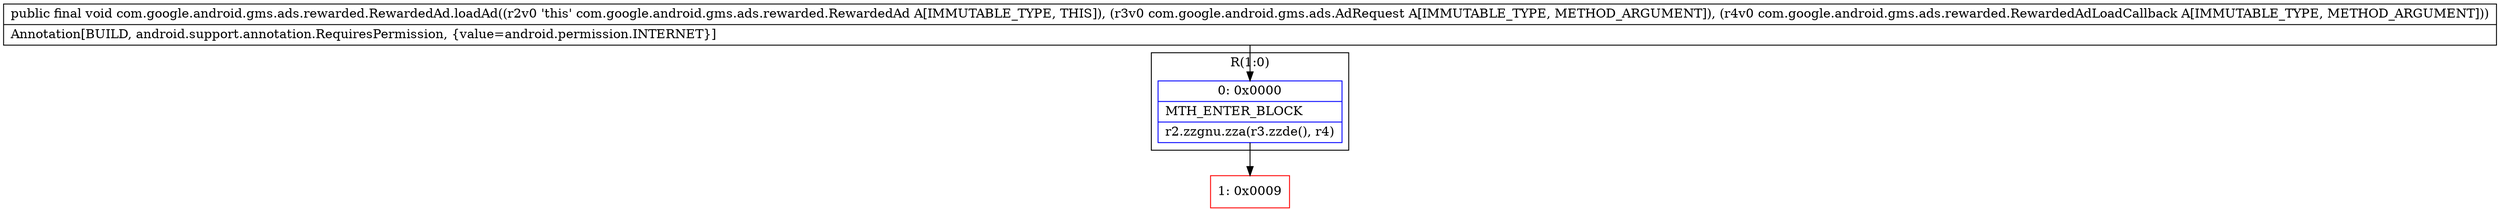 digraph "CFG forcom.google.android.gms.ads.rewarded.RewardedAd.loadAd(Lcom\/google\/android\/gms\/ads\/AdRequest;Lcom\/google\/android\/gms\/ads\/rewarded\/RewardedAdLoadCallback;)V" {
subgraph cluster_Region_1211541780 {
label = "R(1:0)";
node [shape=record,color=blue];
Node_0 [shape=record,label="{0\:\ 0x0000|MTH_ENTER_BLOCK\l|r2.zzgnu.zza(r3.zzde(), r4)\l}"];
}
Node_1 [shape=record,color=red,label="{1\:\ 0x0009}"];
MethodNode[shape=record,label="{public final void com.google.android.gms.ads.rewarded.RewardedAd.loadAd((r2v0 'this' com.google.android.gms.ads.rewarded.RewardedAd A[IMMUTABLE_TYPE, THIS]), (r3v0 com.google.android.gms.ads.AdRequest A[IMMUTABLE_TYPE, METHOD_ARGUMENT]), (r4v0 com.google.android.gms.ads.rewarded.RewardedAdLoadCallback A[IMMUTABLE_TYPE, METHOD_ARGUMENT]))  | Annotation[BUILD, android.support.annotation.RequiresPermission, \{value=android.permission.INTERNET\}]\l}"];
MethodNode -> Node_0;
Node_0 -> Node_1;
}

